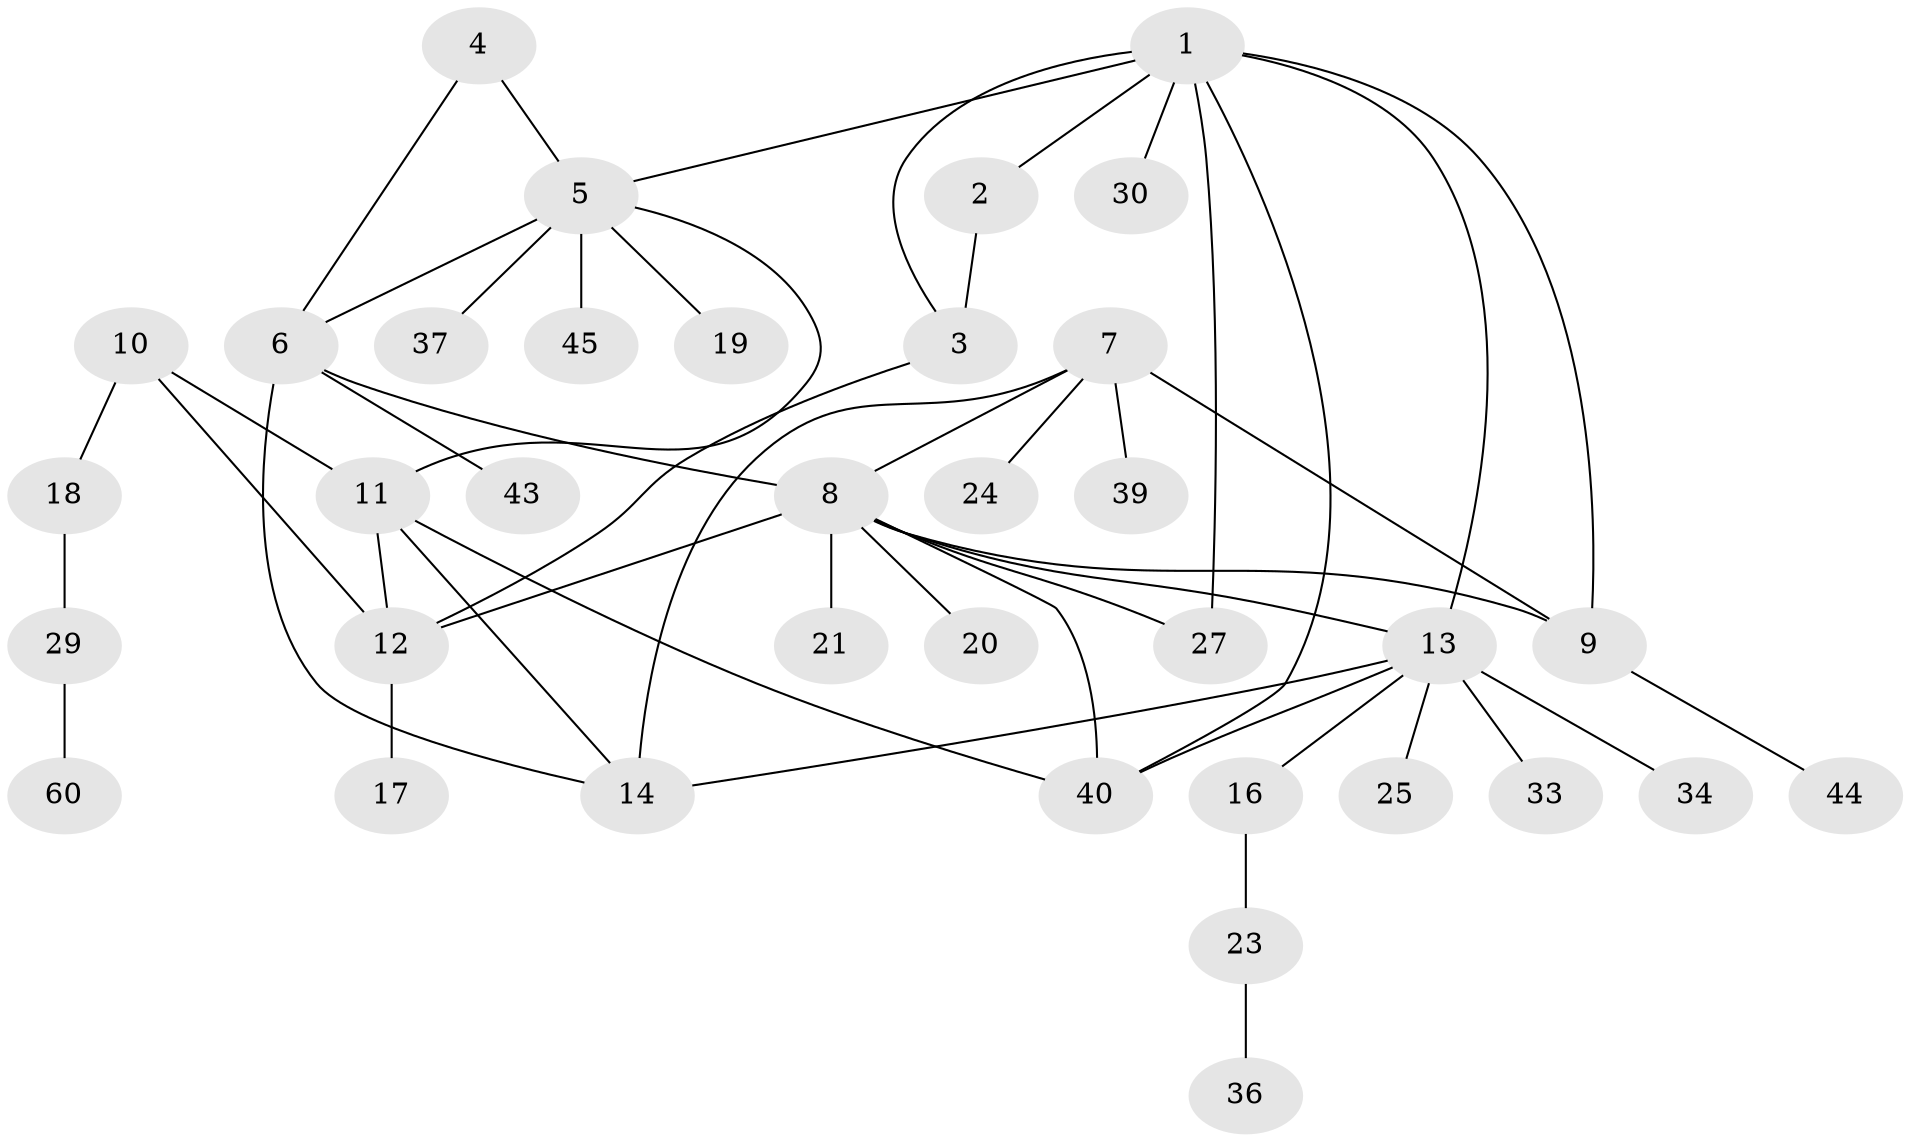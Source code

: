 // original degree distribution, {8: 0.03333333333333333, 4: 0.03333333333333333, 3: 0.11666666666666667, 7: 0.016666666666666666, 9: 0.016666666666666666, 5: 0.06666666666666667, 10: 0.016666666666666666, 6: 0.016666666666666666, 2: 0.2, 1: 0.48333333333333334}
// Generated by graph-tools (version 1.1) at 2025/19/03/04/25 18:19:35]
// undirected, 36 vertices, 50 edges
graph export_dot {
graph [start="1"]
  node [color=gray90,style=filled];
  1;
  2 [super="+32+55"];
  3;
  4 [super="+35"];
  5;
  6 [super="+41+31+52+50"];
  7;
  8 [super="+38"];
  9 [super="+46"];
  10;
  11;
  12 [super="+58"];
  13 [super="+15"];
  14 [super="+26"];
  16 [super="+51"];
  17 [super="+22"];
  18 [super="+28"];
  19 [super="+42"];
  20;
  21;
  23;
  24 [super="+48"];
  25;
  27;
  29;
  30;
  33;
  34 [super="+57+59"];
  36;
  37;
  39;
  40 [super="+49"];
  43;
  44;
  45;
  60;
  1 -- 2;
  1 -- 3;
  1 -- 5;
  1 -- 9;
  1 -- 27;
  1 -- 30;
  1 -- 40;
  1 -- 13;
  2 -- 3;
  3 -- 12;
  4 -- 5;
  4 -- 6;
  5 -- 6;
  5 -- 11;
  5 -- 19;
  5 -- 37;
  5 -- 45;
  6 -- 8;
  6 -- 14;
  6 -- 43;
  7 -- 8;
  7 -- 9;
  7 -- 24;
  7 -- 39;
  7 -- 14;
  8 -- 9;
  8 -- 12;
  8 -- 13;
  8 -- 20;
  8 -- 21;
  8 -- 27;
  8 -- 40;
  9 -- 44;
  10 -- 11;
  10 -- 12;
  10 -- 18;
  11 -- 12;
  11 -- 14;
  11 -- 40;
  12 -- 17;
  13 -- 14 [weight=2];
  13 -- 34;
  13 -- 16;
  13 -- 33;
  13 -- 40;
  13 -- 25;
  16 -- 23;
  18 -- 29;
  23 -- 36;
  29 -- 60;
}
